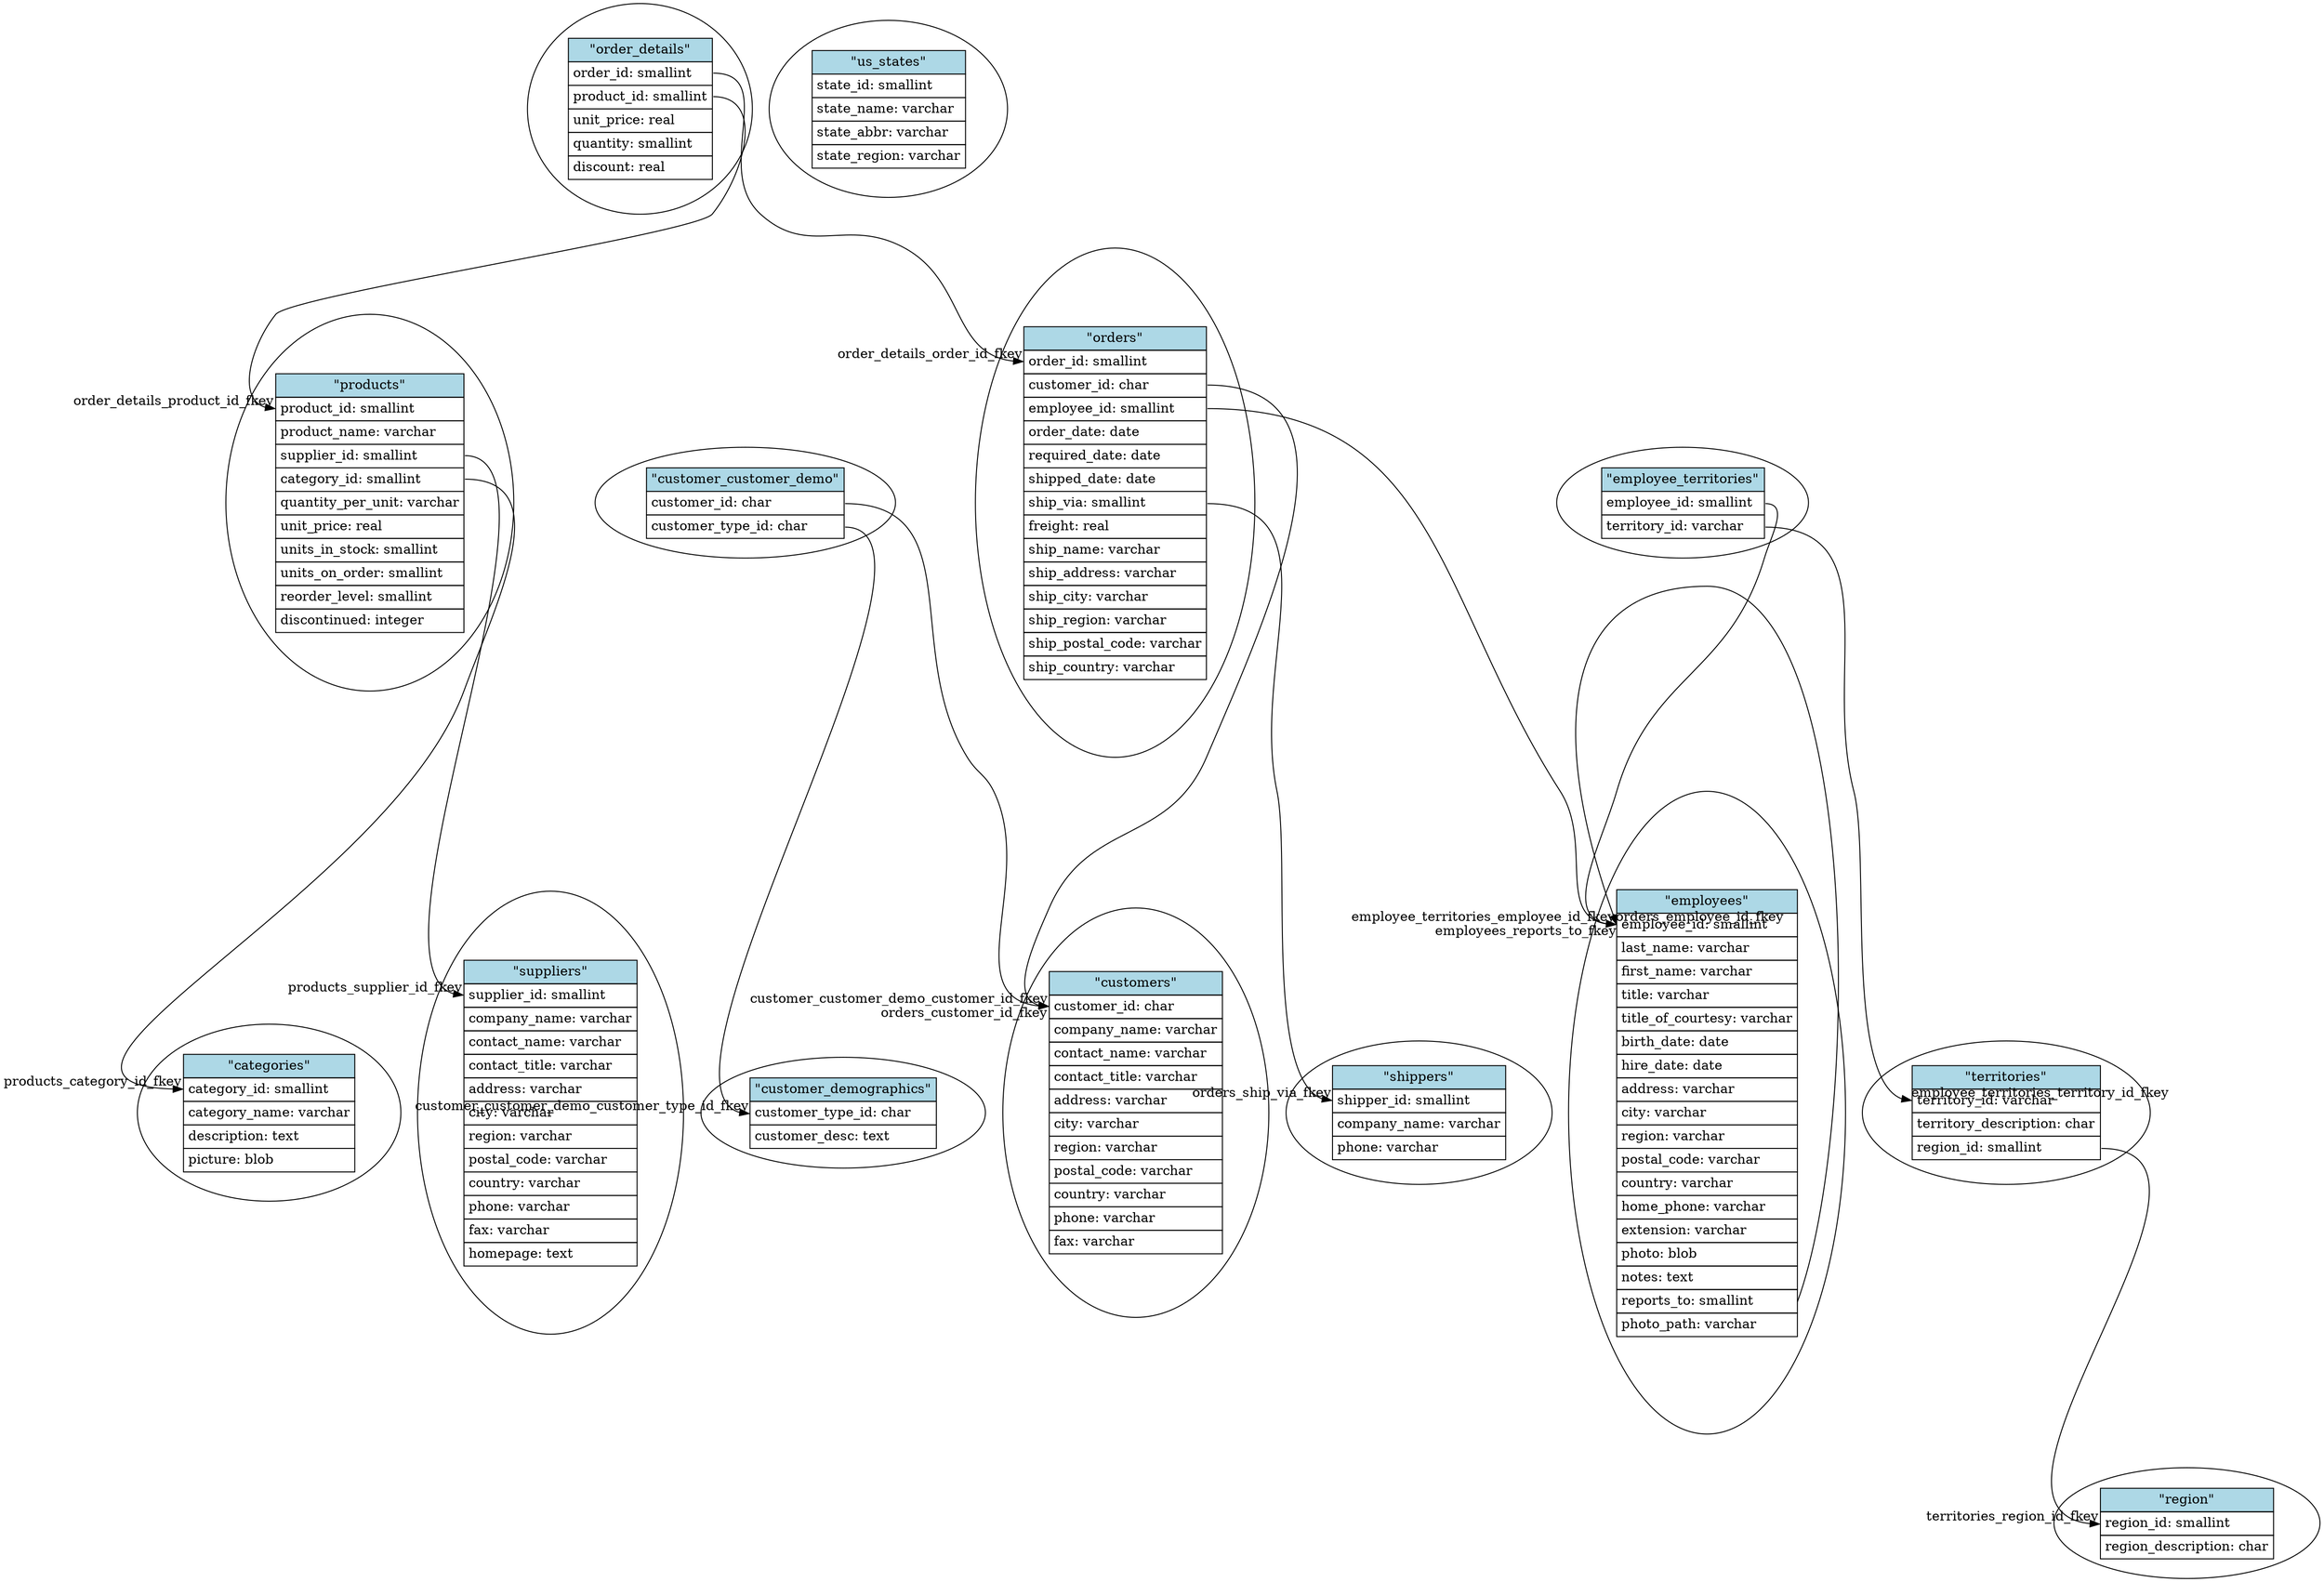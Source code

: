 // Generated by xo for the northwind.db schema.
digraph northwind_db {
	// Nodes (tables)
	"categories" [ label=<
		<table border="0" cellborder="1" cellspacing="0" cellpadding="4">
		<tr><td bgcolor="lightblue">"categories"</td></tr>
		<tr><td align="left" PORT="category_id">category_id: smallint</td></tr>
		<tr><td align="left" PORT="category_name">category_name: varchar</td></tr>
		<tr><td align="left" PORT="description">description: text</td></tr>
		<tr><td align="left" PORT="picture">picture: blob</td></tr>
		</table>> ]
	
	"customer_customer_demo" [ label=<
		<table border="0" cellborder="1" cellspacing="0" cellpadding="4">
		<tr><td bgcolor="lightblue">"customer_customer_demo"</td></tr>
		<tr><td align="left" PORT="customer_id">customer_id: char</td></tr>
		<tr><td align="left" PORT="customer_type_id">customer_type_id: char</td></tr>
		</table>> ]
	
	"customer_demographics" [ label=<
		<table border="0" cellborder="1" cellspacing="0" cellpadding="4">
		<tr><td bgcolor="lightblue">"customer_demographics"</td></tr>
		<tr><td align="left" PORT="customer_type_id">customer_type_id: char</td></tr>
		<tr><td align="left" PORT="customer_desc">customer_desc: text</td></tr>
		</table>> ]
	
	"customers" [ label=<
		<table border="0" cellborder="1" cellspacing="0" cellpadding="4">
		<tr><td bgcolor="lightblue">"customers"</td></tr>
		<tr><td align="left" PORT="customer_id">customer_id: char</td></tr>
		<tr><td align="left" PORT="company_name">company_name: varchar</td></tr>
		<tr><td align="left" PORT="contact_name">contact_name: varchar</td></tr>
		<tr><td align="left" PORT="contact_title">contact_title: varchar</td></tr>
		<tr><td align="left" PORT="address">address: varchar</td></tr>
		<tr><td align="left" PORT="city">city: varchar</td></tr>
		<tr><td align="left" PORT="region">region: varchar</td></tr>
		<tr><td align="left" PORT="postal_code">postal_code: varchar</td></tr>
		<tr><td align="left" PORT="country">country: varchar</td></tr>
		<tr><td align="left" PORT="phone">phone: varchar</td></tr>
		<tr><td align="left" PORT="fax">fax: varchar</td></tr>
		</table>> ]
	
	"employee_territories" [ label=<
		<table border="0" cellborder="1" cellspacing="0" cellpadding="4">
		<tr><td bgcolor="lightblue">"employee_territories"</td></tr>
		<tr><td align="left" PORT="employee_id">employee_id: smallint</td></tr>
		<tr><td align="left" PORT="territory_id">territory_id: varchar</td></tr>
		</table>> ]
	
	"employees" [ label=<
		<table border="0" cellborder="1" cellspacing="0" cellpadding="4">
		<tr><td bgcolor="lightblue">"employees"</td></tr>
		<tr><td align="left" PORT="employee_id">employee_id: smallint</td></tr>
		<tr><td align="left" PORT="last_name">last_name: varchar</td></tr>
		<tr><td align="left" PORT="first_name">first_name: varchar</td></tr>
		<tr><td align="left" PORT="title">title: varchar</td></tr>
		<tr><td align="left" PORT="title_of_courtesy">title_of_courtesy: varchar</td></tr>
		<tr><td align="left" PORT="birth_date">birth_date: date</td></tr>
		<tr><td align="left" PORT="hire_date">hire_date: date</td></tr>
		<tr><td align="left" PORT="address">address: varchar</td></tr>
		<tr><td align="left" PORT="city">city: varchar</td></tr>
		<tr><td align="left" PORT="region">region: varchar</td></tr>
		<tr><td align="left" PORT="postal_code">postal_code: varchar</td></tr>
		<tr><td align="left" PORT="country">country: varchar</td></tr>
		<tr><td align="left" PORT="home_phone">home_phone: varchar</td></tr>
		<tr><td align="left" PORT="extension">extension: varchar</td></tr>
		<tr><td align="left" PORT="photo">photo: blob</td></tr>
		<tr><td align="left" PORT="notes">notes: text</td></tr>
		<tr><td align="left" PORT="reports_to">reports_to: smallint</td></tr>
		<tr><td align="left" PORT="photo_path">photo_path: varchar</td></tr>
		</table>> ]
	
	"order_details" [ label=<
		<table border="0" cellborder="1" cellspacing="0" cellpadding="4">
		<tr><td bgcolor="lightblue">"order_details"</td></tr>
		<tr><td align="left" PORT="order_id">order_id: smallint</td></tr>
		<tr><td align="left" PORT="product_id">product_id: smallint</td></tr>
		<tr><td align="left" PORT="unit_price">unit_price: real</td></tr>
		<tr><td align="left" PORT="quantity">quantity: smallint</td></tr>
		<tr><td align="left" PORT="discount">discount: real</td></tr>
		</table>> ]
	
	"orders" [ label=<
		<table border="0" cellborder="1" cellspacing="0" cellpadding="4">
		<tr><td bgcolor="lightblue">"orders"</td></tr>
		<tr><td align="left" PORT="order_id">order_id: smallint</td></tr>
		<tr><td align="left" PORT="customer_id">customer_id: char</td></tr>
		<tr><td align="left" PORT="employee_id">employee_id: smallint</td></tr>
		<tr><td align="left" PORT="order_date">order_date: date</td></tr>
		<tr><td align="left" PORT="required_date">required_date: date</td></tr>
		<tr><td align="left" PORT="shipped_date">shipped_date: date</td></tr>
		<tr><td align="left" PORT="ship_via">ship_via: smallint</td></tr>
		<tr><td align="left" PORT="freight">freight: real</td></tr>
		<tr><td align="left" PORT="ship_name">ship_name: varchar</td></tr>
		<tr><td align="left" PORT="ship_address">ship_address: varchar</td></tr>
		<tr><td align="left" PORT="ship_city">ship_city: varchar</td></tr>
		<tr><td align="left" PORT="ship_region">ship_region: varchar</td></tr>
		<tr><td align="left" PORT="ship_postal_code">ship_postal_code: varchar</td></tr>
		<tr><td align="left" PORT="ship_country">ship_country: varchar</td></tr>
		</table>> ]
	
	"products" [ label=<
		<table border="0" cellborder="1" cellspacing="0" cellpadding="4">
		<tr><td bgcolor="lightblue">"products"</td></tr>
		<tr><td align="left" PORT="product_id">product_id: smallint</td></tr>
		<tr><td align="left" PORT="product_name">product_name: varchar</td></tr>
		<tr><td align="left" PORT="supplier_id">supplier_id: smallint</td></tr>
		<tr><td align="left" PORT="category_id">category_id: smallint</td></tr>
		<tr><td align="left" PORT="quantity_per_unit">quantity_per_unit: varchar</td></tr>
		<tr><td align="left" PORT="unit_price">unit_price: real</td></tr>
		<tr><td align="left" PORT="units_in_stock">units_in_stock: smallint</td></tr>
		<tr><td align="left" PORT="units_on_order">units_on_order: smallint</td></tr>
		<tr><td align="left" PORT="reorder_level">reorder_level: smallint</td></tr>
		<tr><td align="left" PORT="discontinued">discontinued: integer</td></tr>
		</table>> ]
	
	"region" [ label=<
		<table border="0" cellborder="1" cellspacing="0" cellpadding="4">
		<tr><td bgcolor="lightblue">"region"</td></tr>
		<tr><td align="left" PORT="region_id">region_id: smallint</td></tr>
		<tr><td align="left" PORT="region_description">region_description: char</td></tr>
		</table>> ]
	
	"shippers" [ label=<
		<table border="0" cellborder="1" cellspacing="0" cellpadding="4">
		<tr><td bgcolor="lightblue">"shippers"</td></tr>
		<tr><td align="left" PORT="shipper_id">shipper_id: smallint</td></tr>
		<tr><td align="left" PORT="company_name">company_name: varchar</td></tr>
		<tr><td align="left" PORT="phone">phone: varchar</td></tr>
		</table>> ]
	
	"suppliers" [ label=<
		<table border="0" cellborder="1" cellspacing="0" cellpadding="4">
		<tr><td bgcolor="lightblue">"suppliers"</td></tr>
		<tr><td align="left" PORT="supplier_id">supplier_id: smallint</td></tr>
		<tr><td align="left" PORT="company_name">company_name: varchar</td></tr>
		<tr><td align="left" PORT="contact_name">contact_name: varchar</td></tr>
		<tr><td align="left" PORT="contact_title">contact_title: varchar</td></tr>
		<tr><td align="left" PORT="address">address: varchar</td></tr>
		<tr><td align="left" PORT="city">city: varchar</td></tr>
		<tr><td align="left" PORT="region">region: varchar</td></tr>
		<tr><td align="left" PORT="postal_code">postal_code: varchar</td></tr>
		<tr><td align="left" PORT="country">country: varchar</td></tr>
		<tr><td align="left" PORT="phone">phone: varchar</td></tr>
		<tr><td align="left" PORT="fax">fax: varchar</td></tr>
		<tr><td align="left" PORT="homepage">homepage: text</td></tr>
		</table>> ]
	
	"territories" [ label=<
		<table border="0" cellborder="1" cellspacing="0" cellpadding="4">
		<tr><td bgcolor="lightblue">"territories"</td></tr>
		<tr><td align="left" PORT="territory_id">territory_id: varchar</td></tr>
		<tr><td align="left" PORT="territory_description">territory_description: char</td></tr>
		<tr><td align="left" PORT="region_id">region_id: smallint</td></tr>
		</table>> ]
	
	"us_states" [ label=<
		<table border="0" cellborder="1" cellspacing="0" cellpadding="4">
		<tr><td bgcolor="lightblue">"us_states"</td></tr>
		<tr><td align="left" PORT="state_id">state_id: smallint</td></tr>
		<tr><td align="left" PORT="state_name">state_name: varchar</td></tr>
		<tr><td align="left" PORT="state_abbr">state_abbr: varchar</td></tr>
		<tr><td align="left" PORT="state_region">state_region: varchar</td></tr>
		</table>> ]
	
	"customer_customer_demo":"customer_id":e -> "customers":"customer_id":w [
		headlabel="customer_customer_demo_customer_id_fkey"]
	"customer_customer_demo":"customer_type_id":e -> "customer_demographics":"customer_type_id":w [
		headlabel="customer_customer_demo_customer_type_id_fkey"]
	"employee_territories":"employee_id":e -> "employees":"employee_id":w [
		headlabel="employee_territories_employee_id_fkey"]
	"employee_territories":"territory_id":e -> "territories":"territory_id":w [
		headlabel="employee_territories_territory_id_fkey"]
	"employees":"reports_to":e -> "employees":"employee_id":w [
		headlabel="employees_reports_to_fkey"]
	"order_details":"order_id":e -> "orders":"order_id":w [
		headlabel="order_details_order_id_fkey"]
	"order_details":"product_id":e -> "products":"product_id":w [
		headlabel="order_details_product_id_fkey"]
	"orders":"customer_id":e -> "customers":"customer_id":w [
		headlabel="orders_customer_id_fkey"]
	"orders":"employee_id":e -> "employees":"employee_id":w [
		headlabel="orders_employee_id_fkey"]
	"orders":"ship_via":e -> "shippers":"shipper_id":w [
		headlabel="orders_ship_via_fkey"]
	"products":"category_id":e -> "categories":"category_id":w [
		headlabel="products_category_id_fkey"]
	"products":"supplier_id":e -> "suppliers":"supplier_id":w [
		headlabel="products_supplier_id_fkey"]
	"territories":"region_id":e -> "region":"region_id":w [
		headlabel="territories_region_id_fkey"]
}
